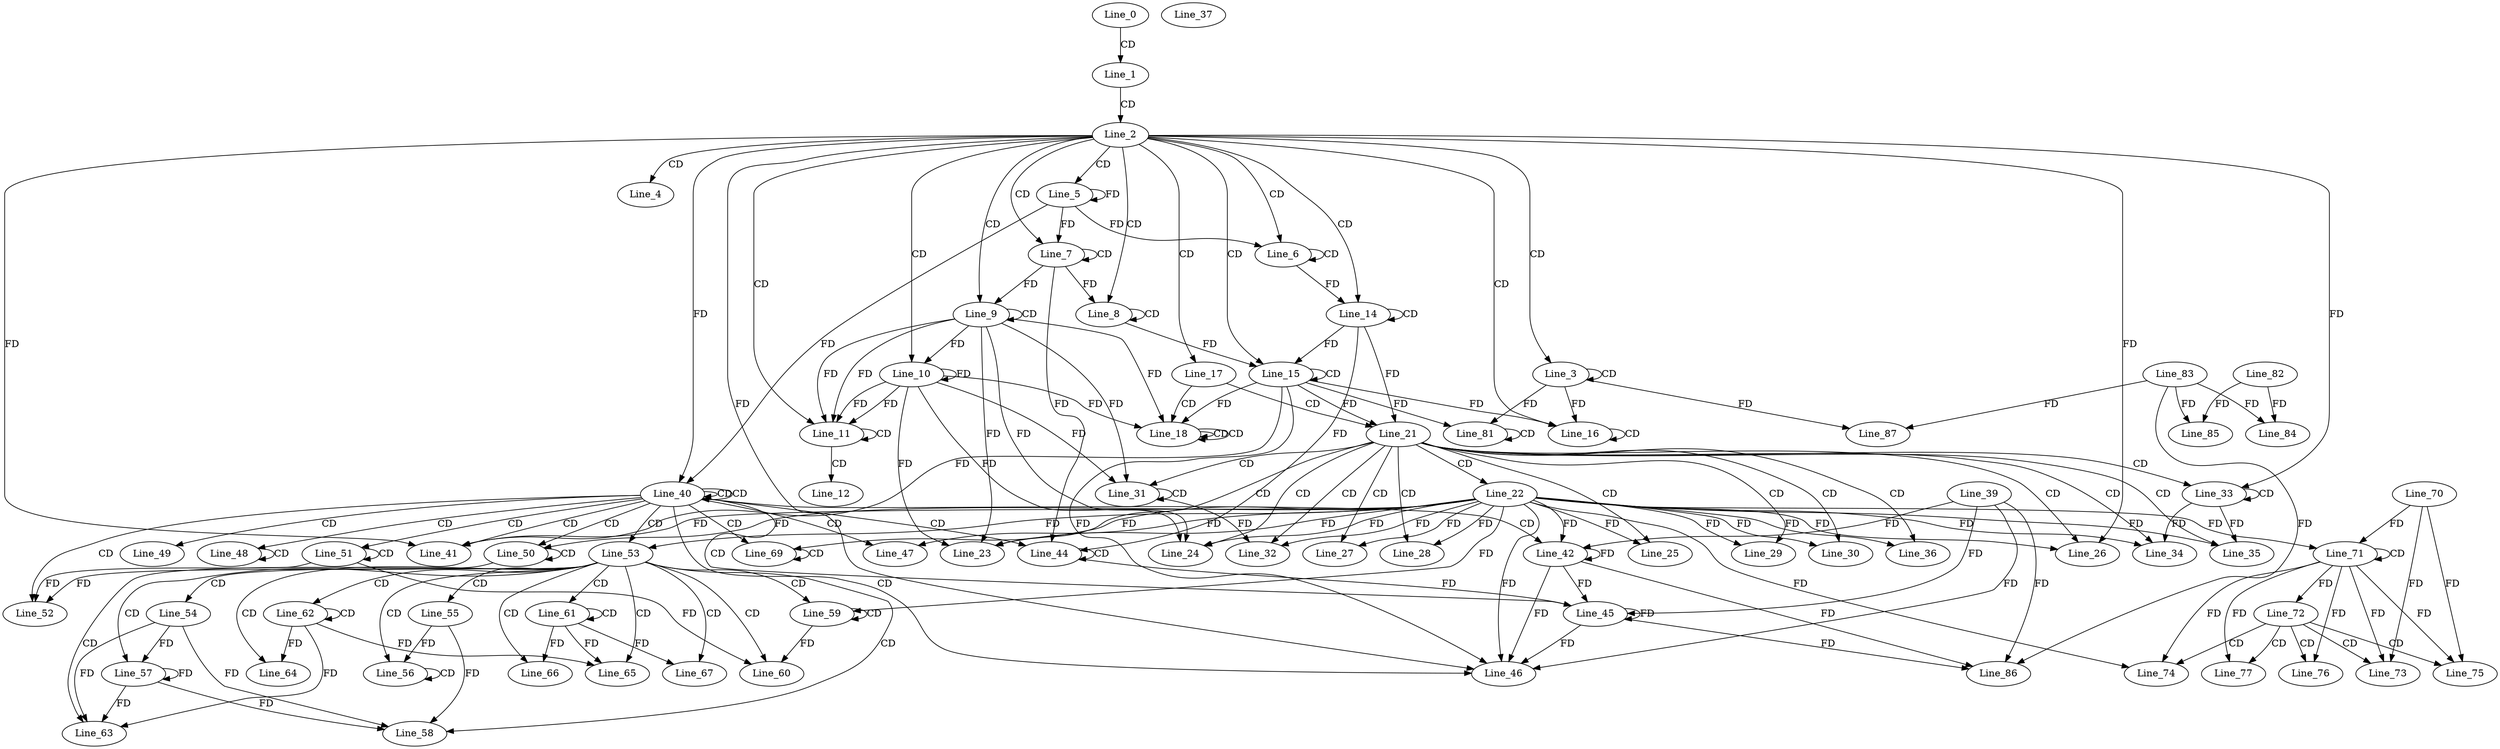 digraph G {
  Line_0;
  Line_1;
  Line_2;
  Line_3;
  Line_3;
  Line_4;
  Line_5;
  Line_5;
  Line_6;
  Line_6;
  Line_7;
  Line_7;
  Line_8;
  Line_8;
  Line_9;
  Line_9;
  Line_10;
  Line_10;
  Line_11;
  Line_11;
  Line_12;
  Line_14;
  Line_14;
  Line_15;
  Line_15;
  Line_16;
  Line_16;
  Line_17;
  Line_18;
  Line_18;
  Line_18;
  Line_21;
  Line_21;
  Line_21;
  Line_22;
  Line_23;
  Line_24;
  Line_25;
  Line_26;
  Line_27;
  Line_28;
  Line_29;
  Line_30;
  Line_31;
  Line_31;
  Line_32;
  Line_33;
  Line_33;
  Line_34;
  Line_35;
  Line_36;
  Line_37;
  Line_40;
  Line_40;
  Line_40;
  Line_41;
  Line_41;
  Line_42;
  Line_39;
  Line_42;
  Line_44;
  Line_44;
  Line_45;
  Line_45;
  Line_46;
  Line_46;
  Line_47;
  Line_48;
  Line_48;
  Line_49;
  Line_50;
  Line_50;
  Line_51;
  Line_51;
  Line_52;
  Line_52;
  Line_53;
  Line_53;
  Line_54;
  Line_55;
  Line_56;
  Line_56;
  Line_57;
  Line_58;
  Line_59;
  Line_59;
  Line_60;
  Line_60;
  Line_61;
  Line_61;
  Line_62;
  Line_62;
  Line_63;
  Line_64;
  Line_65;
  Line_66;
  Line_67;
  Line_69;
  Line_69;
  Line_71;
  Line_71;
  Line_70;
  Line_71;
  Line_71;
  Line_72;
  Line_72;
  Line_73;
  Line_73;
  Line_74;
  Line_74;
  Line_75;
  Line_75;
  Line_76;
  Line_77;
  Line_81;
  Line_81;
  Line_83;
  Line_84;
  Line_82;
  Line_84;
  Line_85;
  Line_85;
  Line_86;
  Line_86;
  Line_87;
  Line_0 -> Line_1 [ label="CD" ];
  Line_1 -> Line_2 [ label="CD" ];
  Line_2 -> Line_3 [ label="CD" ];
  Line_3 -> Line_3 [ label="CD" ];
  Line_2 -> Line_4 [ label="CD" ];
  Line_2 -> Line_5 [ label="CD" ];
  Line_5 -> Line_5 [ label="FD" ];
  Line_2 -> Line_6 [ label="CD" ];
  Line_6 -> Line_6 [ label="CD" ];
  Line_5 -> Line_6 [ label="FD" ];
  Line_2 -> Line_7 [ label="CD" ];
  Line_7 -> Line_7 [ label="CD" ];
  Line_5 -> Line_7 [ label="FD" ];
  Line_2 -> Line_8 [ label="CD" ];
  Line_8 -> Line_8 [ label="CD" ];
  Line_7 -> Line_8 [ label="FD" ];
  Line_2 -> Line_9 [ label="CD" ];
  Line_9 -> Line_9 [ label="CD" ];
  Line_7 -> Line_9 [ label="FD" ];
  Line_2 -> Line_10 [ label="CD" ];
  Line_9 -> Line_10 [ label="FD" ];
  Line_10 -> Line_10 [ label="FD" ];
  Line_2 -> Line_11 [ label="CD" ];
  Line_9 -> Line_11 [ label="FD" ];
  Line_10 -> Line_11 [ label="FD" ];
  Line_11 -> Line_11 [ label="CD" ];
  Line_9 -> Line_11 [ label="FD" ];
  Line_10 -> Line_11 [ label="FD" ];
  Line_11 -> Line_12 [ label="CD" ];
  Line_2 -> Line_14 [ label="CD" ];
  Line_14 -> Line_14 [ label="CD" ];
  Line_6 -> Line_14 [ label="FD" ];
  Line_2 -> Line_15 [ label="CD" ];
  Line_15 -> Line_15 [ label="CD" ];
  Line_8 -> Line_15 [ label="FD" ];
  Line_14 -> Line_15 [ label="FD" ];
  Line_2 -> Line_16 [ label="CD" ];
  Line_16 -> Line_16 [ label="CD" ];
  Line_3 -> Line_16 [ label="FD" ];
  Line_15 -> Line_16 [ label="FD" ];
  Line_2 -> Line_17 [ label="CD" ];
  Line_17 -> Line_18 [ label="CD" ];
  Line_18 -> Line_18 [ label="CD" ];
  Line_18 -> Line_18 [ label="CD" ];
  Line_15 -> Line_18 [ label="FD" ];
  Line_9 -> Line_18 [ label="FD" ];
  Line_10 -> Line_18 [ label="FD" ];
  Line_17 -> Line_21 [ label="CD" ];
  Line_14 -> Line_21 [ label="FD" ];
  Line_15 -> Line_21 [ label="FD" ];
  Line_21 -> Line_22 [ label="CD" ];
  Line_21 -> Line_23 [ label="CD" ];
  Line_22 -> Line_23 [ label="FD" ];
  Line_9 -> Line_23 [ label="FD" ];
  Line_10 -> Line_23 [ label="FD" ];
  Line_21 -> Line_24 [ label="CD" ];
  Line_22 -> Line_24 [ label="FD" ];
  Line_9 -> Line_24 [ label="FD" ];
  Line_10 -> Line_24 [ label="FD" ];
  Line_21 -> Line_25 [ label="CD" ];
  Line_22 -> Line_25 [ label="FD" ];
  Line_21 -> Line_26 [ label="CD" ];
  Line_22 -> Line_26 [ label="FD" ];
  Line_2 -> Line_26 [ label="FD" ];
  Line_21 -> Line_27 [ label="CD" ];
  Line_22 -> Line_27 [ label="FD" ];
  Line_21 -> Line_28 [ label="CD" ];
  Line_22 -> Line_28 [ label="FD" ];
  Line_21 -> Line_29 [ label="CD" ];
  Line_22 -> Line_29 [ label="FD" ];
  Line_21 -> Line_30 [ label="CD" ];
  Line_22 -> Line_30 [ label="FD" ];
  Line_21 -> Line_31 [ label="CD" ];
  Line_31 -> Line_31 [ label="CD" ];
  Line_9 -> Line_31 [ label="FD" ];
  Line_10 -> Line_31 [ label="FD" ];
  Line_21 -> Line_32 [ label="CD" ];
  Line_22 -> Line_32 [ label="FD" ];
  Line_31 -> Line_32 [ label="FD" ];
  Line_21 -> Line_33 [ label="CD" ];
  Line_33 -> Line_33 [ label="CD" ];
  Line_2 -> Line_33 [ label="FD" ];
  Line_21 -> Line_34 [ label="CD" ];
  Line_22 -> Line_34 [ label="FD" ];
  Line_33 -> Line_34 [ label="FD" ];
  Line_21 -> Line_35 [ label="CD" ];
  Line_22 -> Line_35 [ label="FD" ];
  Line_33 -> Line_35 [ label="FD" ];
  Line_21 -> Line_36 [ label="CD" ];
  Line_22 -> Line_36 [ label="FD" ];
  Line_40 -> Line_40 [ label="CD" ];
  Line_40 -> Line_40 [ label="CD" ];
  Line_2 -> Line_40 [ label="FD" ];
  Line_5 -> Line_40 [ label="FD" ];
  Line_40 -> Line_41 [ label="CD" ];
  Line_22 -> Line_41 [ label="FD" ];
  Line_15 -> Line_41 [ label="FD" ];
  Line_2 -> Line_41 [ label="FD" ];
  Line_40 -> Line_42 [ label="CD" ];
  Line_39 -> Line_42 [ label="FD" ];
  Line_42 -> Line_42 [ label="FD" ];
  Line_22 -> Line_42 [ label="FD" ];
  Line_40 -> Line_44 [ label="CD" ];
  Line_44 -> Line_44 [ label="CD" ];
  Line_7 -> Line_44 [ label="FD" ];
  Line_14 -> Line_44 [ label="FD" ];
  Line_40 -> Line_45 [ label="CD" ];
  Line_39 -> Line_45 [ label="FD" ];
  Line_42 -> Line_45 [ label="FD" ];
  Line_45 -> Line_45 [ label="FD" ];
  Line_44 -> Line_45 [ label="FD" ];
  Line_40 -> Line_46 [ label="CD" ];
  Line_22 -> Line_46 [ label="FD" ];
  Line_15 -> Line_46 [ label="FD" ];
  Line_39 -> Line_46 [ label="FD" ];
  Line_42 -> Line_46 [ label="FD" ];
  Line_45 -> Line_46 [ label="FD" ];
  Line_2 -> Line_46 [ label="FD" ];
  Line_40 -> Line_47 [ label="CD" ];
  Line_22 -> Line_47 [ label="FD" ];
  Line_40 -> Line_48 [ label="CD" ];
  Line_48 -> Line_48 [ label="CD" ];
  Line_40 -> Line_49 [ label="CD" ];
  Line_40 -> Line_50 [ label="CD" ];
  Line_50 -> Line_50 [ label="CD" ];
  Line_22 -> Line_50 [ label="FD" ];
  Line_40 -> Line_51 [ label="CD" ];
  Line_51 -> Line_51 [ label="CD" ];
  Line_40 -> Line_52 [ label="CD" ];
  Line_51 -> Line_52 [ label="FD" ];
  Line_50 -> Line_52 [ label="FD" ];
  Line_40 -> Line_53 [ label="CD" ];
  Line_22 -> Line_53 [ label="FD" ];
  Line_53 -> Line_54 [ label="CD" ];
  Line_53 -> Line_55 [ label="CD" ];
  Line_53 -> Line_56 [ label="CD" ];
  Line_56 -> Line_56 [ label="CD" ];
  Line_55 -> Line_56 [ label="FD" ];
  Line_53 -> Line_57 [ label="CD" ];
  Line_54 -> Line_57 [ label="FD" ];
  Line_57 -> Line_57 [ label="FD" ];
  Line_53 -> Line_58 [ label="CD" ];
  Line_55 -> Line_58 [ label="FD" ];
  Line_54 -> Line_58 [ label="FD" ];
  Line_57 -> Line_58 [ label="FD" ];
  Line_53 -> Line_59 [ label="CD" ];
  Line_59 -> Line_59 [ label="CD" ];
  Line_22 -> Line_59 [ label="FD" ];
  Line_53 -> Line_60 [ label="CD" ];
  Line_51 -> Line_60 [ label="FD" ];
  Line_59 -> Line_60 [ label="FD" ];
  Line_53 -> Line_61 [ label="CD" ];
  Line_61 -> Line_61 [ label="CD" ];
  Line_53 -> Line_62 [ label="CD" ];
  Line_62 -> Line_62 [ label="CD" ];
  Line_53 -> Line_63 [ label="CD" ];
  Line_62 -> Line_63 [ label="FD" ];
  Line_54 -> Line_63 [ label="FD" ];
  Line_57 -> Line_63 [ label="FD" ];
  Line_53 -> Line_64 [ label="CD" ];
  Line_62 -> Line_64 [ label="FD" ];
  Line_53 -> Line_65 [ label="CD" ];
  Line_61 -> Line_65 [ label="FD" ];
  Line_62 -> Line_65 [ label="FD" ];
  Line_53 -> Line_66 [ label="CD" ];
  Line_61 -> Line_66 [ label="FD" ];
  Line_53 -> Line_67 [ label="CD" ];
  Line_61 -> Line_67 [ label="FD" ];
  Line_40 -> Line_69 [ label="CD" ];
  Line_69 -> Line_69 [ label="CD" ];
  Line_22 -> Line_69 [ label="FD" ];
  Line_71 -> Line_71 [ label="CD" ];
  Line_70 -> Line_71 [ label="FD" ];
  Line_22 -> Line_71 [ label="FD" ];
  Line_71 -> Line_72 [ label="FD" ];
  Line_72 -> Line_73 [ label="CD" ];
  Line_71 -> Line_73 [ label="FD" ];
  Line_70 -> Line_73 [ label="FD" ];
  Line_72 -> Line_74 [ label="CD" ];
  Line_71 -> Line_74 [ label="FD" ];
  Line_22 -> Line_74 [ label="FD" ];
  Line_72 -> Line_75 [ label="CD" ];
  Line_71 -> Line_75 [ label="FD" ];
  Line_70 -> Line_75 [ label="FD" ];
  Line_72 -> Line_76 [ label="CD" ];
  Line_71 -> Line_76 [ label="FD" ];
  Line_72 -> Line_77 [ label="CD" ];
  Line_71 -> Line_77 [ label="FD" ];
  Line_81 -> Line_81 [ label="CD" ];
  Line_3 -> Line_81 [ label="FD" ];
  Line_15 -> Line_81 [ label="FD" ];
  Line_83 -> Line_84 [ label="FD" ];
  Line_82 -> Line_84 [ label="FD" ];
  Line_83 -> Line_85 [ label="FD" ];
  Line_82 -> Line_85 [ label="FD" ];
  Line_83 -> Line_86 [ label="FD" ];
  Line_39 -> Line_86 [ label="FD" ];
  Line_42 -> Line_86 [ label="FD" ];
  Line_45 -> Line_86 [ label="FD" ];
  Line_3 -> Line_87 [ label="FD" ];
  Line_83 -> Line_87 [ label="FD" ];
}

